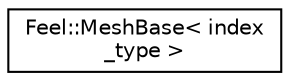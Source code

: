 digraph "Graphical Class Hierarchy"
{
 // LATEX_PDF_SIZE
  edge [fontname="Helvetica",fontsize="10",labelfontname="Helvetica",labelfontsize="10"];
  node [fontname="Helvetica",fontsize="10",shape=record];
  rankdir="LR";
  Node0 [label="Feel::MeshBase\< index\l_type \>",height=0.2,width=0.4,color="black", fillcolor="white", style="filled",URL="$classFeel_1_1MeshBase.html",tooltip=" "];
}
